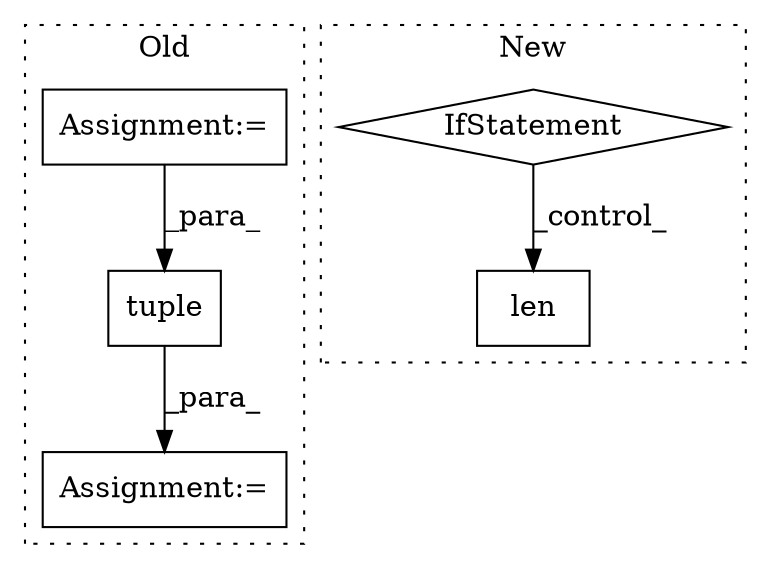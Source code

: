 digraph G {
subgraph cluster0 {
1 [label="tuple" a="32" s="8283,8426" l="17,-3" shape="box"];
3 [label="Assignment:=" a="7" s="8631" l="1" shape="box"];
4 [label="Assignment:=" a="7" s="8172" l="1" shape="box"];
label = "Old";
style="dotted";
}
subgraph cluster1 {
2 [label="len" a="32" s="7314,7319" l="4,1" shape="box"];
5 [label="IfStatement" a="25" s="7391" l="26" shape="diamond"];
label = "New";
style="dotted";
}
1 -> 3 [label="_para_"];
4 -> 1 [label="_para_"];
5 -> 2 [label="_control_"];
}